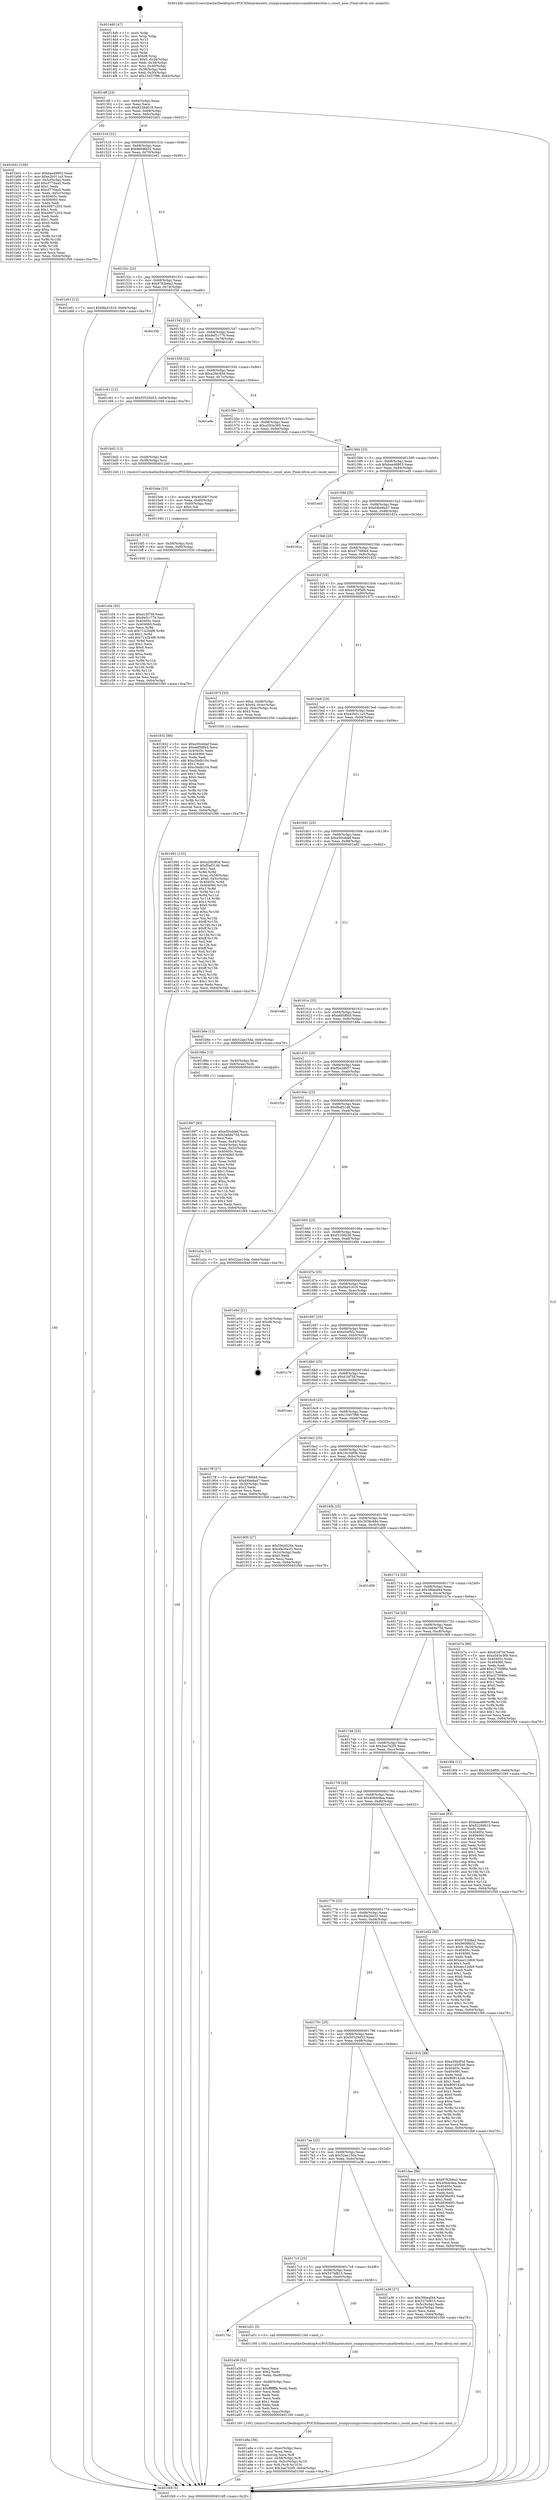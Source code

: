 digraph "0x4014d0" {
  label = "0x4014d0 (/mnt/c/Users/mathe/Desktop/tcc/POCII/binaries/extr_numpynumpycoresrcumathreduction.c_count_axes_Final-ollvm.out::main(0))"
  labelloc = "t"
  node[shape=record]

  Entry [label="",width=0.3,height=0.3,shape=circle,fillcolor=black,style=filled]
  "0x4014ff" [label="{
     0x4014ff [23]\l
     | [instrs]\l
     &nbsp;&nbsp;0x4014ff \<+3\>: mov -0x64(%rbp),%eax\l
     &nbsp;&nbsp;0x401502 \<+2\>: mov %eax,%ecx\l
     &nbsp;&nbsp;0x401504 \<+6\>: sub $0x8228d619,%ecx\l
     &nbsp;&nbsp;0x40150a \<+3\>: mov %eax,-0x68(%rbp)\l
     &nbsp;&nbsp;0x40150d \<+3\>: mov %ecx,-0x6c(%rbp)\l
     &nbsp;&nbsp;0x401510 \<+6\>: je 0000000000401b01 \<main+0x631\>\l
  }"]
  "0x401b01" [label="{
     0x401b01 [109]\l
     | [instrs]\l
     &nbsp;&nbsp;0x401b01 \<+5\>: mov $0xbaa48803,%eax\l
     &nbsp;&nbsp;0x401b06 \<+5\>: mov $0xe2b011a3,%ecx\l
     &nbsp;&nbsp;0x401b0b \<+3\>: mov -0x5c(%rbp),%edx\l
     &nbsp;&nbsp;0x401b0e \<+6\>: add $0xcf770aa5,%edx\l
     &nbsp;&nbsp;0x401b14 \<+3\>: add $0x1,%edx\l
     &nbsp;&nbsp;0x401b17 \<+6\>: sub $0xcf770aa5,%edx\l
     &nbsp;&nbsp;0x401b1d \<+3\>: mov %edx,-0x5c(%rbp)\l
     &nbsp;&nbsp;0x401b20 \<+7\>: mov 0x40405c,%edx\l
     &nbsp;&nbsp;0x401b27 \<+7\>: mov 0x404060,%esi\l
     &nbsp;&nbsp;0x401b2e \<+2\>: mov %edx,%edi\l
     &nbsp;&nbsp;0x401b30 \<+6\>: sub $0x4997c203,%edi\l
     &nbsp;&nbsp;0x401b36 \<+3\>: sub $0x1,%edi\l
     &nbsp;&nbsp;0x401b39 \<+6\>: add $0x4997c203,%edi\l
     &nbsp;&nbsp;0x401b3f \<+3\>: imul %edi,%edx\l
     &nbsp;&nbsp;0x401b42 \<+3\>: and $0x1,%edx\l
     &nbsp;&nbsp;0x401b45 \<+3\>: cmp $0x0,%edx\l
     &nbsp;&nbsp;0x401b48 \<+4\>: sete %r8b\l
     &nbsp;&nbsp;0x401b4c \<+3\>: cmp $0xa,%esi\l
     &nbsp;&nbsp;0x401b4f \<+4\>: setl %r9b\l
     &nbsp;&nbsp;0x401b53 \<+3\>: mov %r8b,%r10b\l
     &nbsp;&nbsp;0x401b56 \<+3\>: and %r9b,%r10b\l
     &nbsp;&nbsp;0x401b59 \<+3\>: xor %r9b,%r8b\l
     &nbsp;&nbsp;0x401b5c \<+3\>: or %r8b,%r10b\l
     &nbsp;&nbsp;0x401b5f \<+4\>: test $0x1,%r10b\l
     &nbsp;&nbsp;0x401b63 \<+3\>: cmovne %ecx,%eax\l
     &nbsp;&nbsp;0x401b66 \<+3\>: mov %eax,-0x64(%rbp)\l
     &nbsp;&nbsp;0x401b69 \<+5\>: jmp 0000000000401f49 \<main+0xa79\>\l
  }"]
  "0x401516" [label="{
     0x401516 [22]\l
     | [instrs]\l
     &nbsp;&nbsp;0x401516 \<+5\>: jmp 000000000040151b \<main+0x4b\>\l
     &nbsp;&nbsp;0x40151b \<+3\>: mov -0x68(%rbp),%eax\l
     &nbsp;&nbsp;0x40151e \<+5\>: sub $0x9609fd32,%eax\l
     &nbsp;&nbsp;0x401523 \<+3\>: mov %eax,-0x70(%rbp)\l
     &nbsp;&nbsp;0x401526 \<+6\>: je 0000000000401e61 \<main+0x991\>\l
  }"]
  Exit [label="",width=0.3,height=0.3,shape=circle,fillcolor=black,style=filled,peripheries=2]
  "0x401e61" [label="{
     0x401e61 [12]\l
     | [instrs]\l
     &nbsp;&nbsp;0x401e61 \<+7\>: movl $0xfda51616,-0x64(%rbp)\l
     &nbsp;&nbsp;0x401e68 \<+5\>: jmp 0000000000401f49 \<main+0xa79\>\l
  }"]
  "0x40152c" [label="{
     0x40152c [22]\l
     | [instrs]\l
     &nbsp;&nbsp;0x40152c \<+5\>: jmp 0000000000401531 \<main+0x61\>\l
     &nbsp;&nbsp;0x401531 \<+3\>: mov -0x68(%rbp),%eax\l
     &nbsp;&nbsp;0x401534 \<+5\>: sub $0x9782b6a2,%eax\l
     &nbsp;&nbsp;0x401539 \<+3\>: mov %eax,-0x74(%rbp)\l
     &nbsp;&nbsp;0x40153c \<+6\>: je 0000000000401f3b \<main+0xa6b\>\l
  }"]
  "0x401c04" [label="{
     0x401c04 [93]\l
     | [instrs]\l
     &nbsp;&nbsp;0x401c04 \<+5\>: mov $0xd1bf7bf,%eax\l
     &nbsp;&nbsp;0x401c09 \<+5\>: mov $0x9ef1c776,%esi\l
     &nbsp;&nbsp;0x401c0e \<+7\>: mov 0x40405c,%ecx\l
     &nbsp;&nbsp;0x401c15 \<+7\>: mov 0x404060,%edx\l
     &nbsp;&nbsp;0x401c1c \<+3\>: mov %ecx,%r8d\l
     &nbsp;&nbsp;0x401c1f \<+7\>: sub $0x7142b4f8,%r8d\l
     &nbsp;&nbsp;0x401c26 \<+4\>: sub $0x1,%r8d\l
     &nbsp;&nbsp;0x401c2a \<+7\>: add $0x7142b4f8,%r8d\l
     &nbsp;&nbsp;0x401c31 \<+4\>: imul %r8d,%ecx\l
     &nbsp;&nbsp;0x401c35 \<+3\>: and $0x1,%ecx\l
     &nbsp;&nbsp;0x401c38 \<+3\>: cmp $0x0,%ecx\l
     &nbsp;&nbsp;0x401c3b \<+4\>: sete %r9b\l
     &nbsp;&nbsp;0x401c3f \<+3\>: cmp $0xa,%edx\l
     &nbsp;&nbsp;0x401c42 \<+4\>: setl %r10b\l
     &nbsp;&nbsp;0x401c46 \<+3\>: mov %r9b,%r11b\l
     &nbsp;&nbsp;0x401c49 \<+3\>: and %r10b,%r11b\l
     &nbsp;&nbsp;0x401c4c \<+3\>: xor %r10b,%r9b\l
     &nbsp;&nbsp;0x401c4f \<+3\>: or %r9b,%r11b\l
     &nbsp;&nbsp;0x401c52 \<+4\>: test $0x1,%r11b\l
     &nbsp;&nbsp;0x401c56 \<+3\>: cmovne %esi,%eax\l
     &nbsp;&nbsp;0x401c59 \<+3\>: mov %eax,-0x64(%rbp)\l
     &nbsp;&nbsp;0x401c5c \<+5\>: jmp 0000000000401f49 \<main+0xa79\>\l
  }"]
  "0x401f3b" [label="{
     0x401f3b\l
  }", style=dashed]
  "0x401542" [label="{
     0x401542 [22]\l
     | [instrs]\l
     &nbsp;&nbsp;0x401542 \<+5\>: jmp 0000000000401547 \<main+0x77\>\l
     &nbsp;&nbsp;0x401547 \<+3\>: mov -0x68(%rbp),%eax\l
     &nbsp;&nbsp;0x40154a \<+5\>: sub $0x9ef1c776,%eax\l
     &nbsp;&nbsp;0x40154f \<+3\>: mov %eax,-0x78(%rbp)\l
     &nbsp;&nbsp;0x401552 \<+6\>: je 0000000000401c61 \<main+0x791\>\l
  }"]
  "0x401bf5" [label="{
     0x401bf5 [15]\l
     | [instrs]\l
     &nbsp;&nbsp;0x401bf5 \<+4\>: mov -0x58(%rbp),%rdi\l
     &nbsp;&nbsp;0x401bf9 \<+6\>: mov %eax,-0xf0(%rbp)\l
     &nbsp;&nbsp;0x401bff \<+5\>: call 0000000000401030 \<free@plt\>\l
     | [calls]\l
     &nbsp;&nbsp;0x401030 \{1\} (unknown)\l
  }"]
  "0x401c61" [label="{
     0x401c61 [12]\l
     | [instrs]\l
     &nbsp;&nbsp;0x401c61 \<+7\>: movl $0x50529d53,-0x64(%rbp)\l
     &nbsp;&nbsp;0x401c68 \<+5\>: jmp 0000000000401f49 \<main+0xa79\>\l
  }"]
  "0x401558" [label="{
     0x401558 [22]\l
     | [instrs]\l
     &nbsp;&nbsp;0x401558 \<+5\>: jmp 000000000040155d \<main+0x8d\>\l
     &nbsp;&nbsp;0x40155d \<+3\>: mov -0x68(%rbp),%eax\l
     &nbsp;&nbsp;0x401560 \<+5\>: sub $0xa2fdc85d,%eax\l
     &nbsp;&nbsp;0x401565 \<+3\>: mov %eax,-0x7c(%rbp)\l
     &nbsp;&nbsp;0x401568 \<+6\>: je 0000000000401e9e \<main+0x9ce\>\l
  }"]
  "0x401bde" [label="{
     0x401bde [23]\l
     | [instrs]\l
     &nbsp;&nbsp;0x401bde \<+10\>: movabs $0x4020b7,%rdi\l
     &nbsp;&nbsp;0x401be8 \<+3\>: mov %eax,-0x60(%rbp)\l
     &nbsp;&nbsp;0x401beb \<+3\>: mov -0x60(%rbp),%esi\l
     &nbsp;&nbsp;0x401bee \<+2\>: mov $0x0,%al\l
     &nbsp;&nbsp;0x401bf0 \<+5\>: call 0000000000401040 \<printf@plt\>\l
     | [calls]\l
     &nbsp;&nbsp;0x401040 \{1\} (unknown)\l
  }"]
  "0x401e9e" [label="{
     0x401e9e\l
  }", style=dashed]
  "0x40156e" [label="{
     0x40156e [22]\l
     | [instrs]\l
     &nbsp;&nbsp;0x40156e \<+5\>: jmp 0000000000401573 \<main+0xa3\>\l
     &nbsp;&nbsp;0x401573 \<+3\>: mov -0x68(%rbp),%eax\l
     &nbsp;&nbsp;0x401576 \<+5\>: sub $0xa593e369,%eax\l
     &nbsp;&nbsp;0x40157b \<+3\>: mov %eax,-0x80(%rbp)\l
     &nbsp;&nbsp;0x40157e \<+6\>: je 0000000000401bd2 \<main+0x702\>\l
  }"]
  "0x401a8a" [label="{
     0x401a8a [36]\l
     | [instrs]\l
     &nbsp;&nbsp;0x401a8a \<+6\>: mov -0xec(%rbp),%ecx\l
     &nbsp;&nbsp;0x401a90 \<+3\>: imul %eax,%ecx\l
     &nbsp;&nbsp;0x401a93 \<+3\>: movslq %ecx,%r8\l
     &nbsp;&nbsp;0x401a96 \<+4\>: mov -0x58(%rbp),%r9\l
     &nbsp;&nbsp;0x401a9a \<+4\>: movslq -0x5c(%rbp),%r10\l
     &nbsp;&nbsp;0x401a9e \<+4\>: mov %r8,(%r9,%r10,8)\l
     &nbsp;&nbsp;0x401aa2 \<+7\>: movl $0x3ae7b2f5,-0x64(%rbp)\l
     &nbsp;&nbsp;0x401aa9 \<+5\>: jmp 0000000000401f49 \<main+0xa79\>\l
  }"]
  "0x401bd2" [label="{
     0x401bd2 [12]\l
     | [instrs]\l
     &nbsp;&nbsp;0x401bd2 \<+3\>: mov -0x48(%rbp),%edi\l
     &nbsp;&nbsp;0x401bd5 \<+4\>: mov -0x58(%rbp),%rsi\l
     &nbsp;&nbsp;0x401bd9 \<+5\>: call 0000000000401240 \<count_axes\>\l
     | [calls]\l
     &nbsp;&nbsp;0x401240 \{1\} (/mnt/c/Users/mathe/Desktop/tcc/POCII/binaries/extr_numpynumpycoresrcumathreduction.c_count_axes_Final-ollvm.out::count_axes)\l
  }"]
  "0x401584" [label="{
     0x401584 [25]\l
     | [instrs]\l
     &nbsp;&nbsp;0x401584 \<+5\>: jmp 0000000000401589 \<main+0xb9\>\l
     &nbsp;&nbsp;0x401589 \<+3\>: mov -0x68(%rbp),%eax\l
     &nbsp;&nbsp;0x40158c \<+5\>: sub $0xbaa48803,%eax\l
     &nbsp;&nbsp;0x401591 \<+6\>: mov %eax,-0x84(%rbp)\l
     &nbsp;&nbsp;0x401597 \<+6\>: je 0000000000401ed3 \<main+0xa03\>\l
  }"]
  "0x401a56" [label="{
     0x401a56 [52]\l
     | [instrs]\l
     &nbsp;&nbsp;0x401a56 \<+2\>: xor %ecx,%ecx\l
     &nbsp;&nbsp;0x401a58 \<+5\>: mov $0x2,%edx\l
     &nbsp;&nbsp;0x401a5d \<+6\>: mov %edx,-0xe8(%rbp)\l
     &nbsp;&nbsp;0x401a63 \<+1\>: cltd\l
     &nbsp;&nbsp;0x401a64 \<+6\>: mov -0xe8(%rbp),%esi\l
     &nbsp;&nbsp;0x401a6a \<+2\>: idiv %esi\l
     &nbsp;&nbsp;0x401a6c \<+6\>: imul $0xfffffffe,%edx,%edx\l
     &nbsp;&nbsp;0x401a72 \<+2\>: mov %ecx,%edi\l
     &nbsp;&nbsp;0x401a74 \<+2\>: sub %edx,%edi\l
     &nbsp;&nbsp;0x401a76 \<+2\>: mov %ecx,%edx\l
     &nbsp;&nbsp;0x401a78 \<+3\>: sub $0x1,%edx\l
     &nbsp;&nbsp;0x401a7b \<+2\>: add %edx,%edi\l
     &nbsp;&nbsp;0x401a7d \<+2\>: sub %edi,%ecx\l
     &nbsp;&nbsp;0x401a7f \<+6\>: mov %ecx,-0xec(%rbp)\l
     &nbsp;&nbsp;0x401a85 \<+5\>: call 0000000000401160 \<next_i\>\l
     | [calls]\l
     &nbsp;&nbsp;0x401160 \{100\} (/mnt/c/Users/mathe/Desktop/tcc/POCII/binaries/extr_numpynumpycoresrcumathreduction.c_count_axes_Final-ollvm.out::next_i)\l
  }"]
  "0x401ed3" [label="{
     0x401ed3\l
  }", style=dashed]
  "0x40159d" [label="{
     0x40159d [25]\l
     | [instrs]\l
     &nbsp;&nbsp;0x40159d \<+5\>: jmp 00000000004015a2 \<main+0xd2\>\l
     &nbsp;&nbsp;0x4015a2 \<+3\>: mov -0x68(%rbp),%eax\l
     &nbsp;&nbsp;0x4015a5 \<+5\>: sub $0xd4be8a47,%eax\l
     &nbsp;&nbsp;0x4015aa \<+6\>: mov %eax,-0x88(%rbp)\l
     &nbsp;&nbsp;0x4015b0 \<+6\>: je 000000000040181a \<main+0x34a\>\l
  }"]
  "0x4017dc" [label="{
     0x4017dc\l
  }", style=dashed]
  "0x40181a" [label="{
     0x40181a\l
  }", style=dashed]
  "0x4015b6" [label="{
     0x4015b6 [25]\l
     | [instrs]\l
     &nbsp;&nbsp;0x4015b6 \<+5\>: jmp 00000000004015bb \<main+0xeb\>\l
     &nbsp;&nbsp;0x4015bb \<+3\>: mov -0x68(%rbp),%eax\l
     &nbsp;&nbsp;0x4015be \<+5\>: sub $0xd776f0e9,%eax\l
     &nbsp;&nbsp;0x4015c3 \<+6\>: mov %eax,-0x8c(%rbp)\l
     &nbsp;&nbsp;0x4015c9 \<+6\>: je 0000000000401832 \<main+0x362\>\l
  }"]
  "0x401a51" [label="{
     0x401a51 [5]\l
     | [instrs]\l
     &nbsp;&nbsp;0x401a51 \<+5\>: call 0000000000401160 \<next_i\>\l
     | [calls]\l
     &nbsp;&nbsp;0x401160 \{100\} (/mnt/c/Users/mathe/Desktop/tcc/POCII/binaries/extr_numpynumpycoresrcumathreduction.c_count_axes_Final-ollvm.out::next_i)\l
  }"]
  "0x401832" [label="{
     0x401832 [88]\l
     | [instrs]\l
     &nbsp;&nbsp;0x401832 \<+5\>: mov $0xe50cddef,%eax\l
     &nbsp;&nbsp;0x401837 \<+5\>: mov $0xe6f5f6b5,%ecx\l
     &nbsp;&nbsp;0x40183c \<+7\>: mov 0x40405c,%edx\l
     &nbsp;&nbsp;0x401843 \<+7\>: mov 0x404060,%esi\l
     &nbsp;&nbsp;0x40184a \<+2\>: mov %edx,%edi\l
     &nbsp;&nbsp;0x40184c \<+6\>: add $0xc5bdb104,%edi\l
     &nbsp;&nbsp;0x401852 \<+3\>: sub $0x1,%edi\l
     &nbsp;&nbsp;0x401855 \<+6\>: sub $0xc5bdb104,%edi\l
     &nbsp;&nbsp;0x40185b \<+3\>: imul %edi,%edx\l
     &nbsp;&nbsp;0x40185e \<+3\>: and $0x1,%edx\l
     &nbsp;&nbsp;0x401861 \<+3\>: cmp $0x0,%edx\l
     &nbsp;&nbsp;0x401864 \<+4\>: sete %r8b\l
     &nbsp;&nbsp;0x401868 \<+3\>: cmp $0xa,%esi\l
     &nbsp;&nbsp;0x40186b \<+4\>: setl %r9b\l
     &nbsp;&nbsp;0x40186f \<+3\>: mov %r8b,%r10b\l
     &nbsp;&nbsp;0x401872 \<+3\>: and %r9b,%r10b\l
     &nbsp;&nbsp;0x401875 \<+3\>: xor %r9b,%r8b\l
     &nbsp;&nbsp;0x401878 \<+3\>: or %r8b,%r10b\l
     &nbsp;&nbsp;0x40187b \<+4\>: test $0x1,%r10b\l
     &nbsp;&nbsp;0x40187f \<+3\>: cmovne %ecx,%eax\l
     &nbsp;&nbsp;0x401882 \<+3\>: mov %eax,-0x64(%rbp)\l
     &nbsp;&nbsp;0x401885 \<+5\>: jmp 0000000000401f49 \<main+0xa79\>\l
  }"]
  "0x4015cf" [label="{
     0x4015cf [25]\l
     | [instrs]\l
     &nbsp;&nbsp;0x4015cf \<+5\>: jmp 00000000004015d4 \<main+0x104\>\l
     &nbsp;&nbsp;0x4015d4 \<+3\>: mov -0x68(%rbp),%eax\l
     &nbsp;&nbsp;0x4015d7 \<+5\>: sub $0xe1d5f5d0,%eax\l
     &nbsp;&nbsp;0x4015dc \<+6\>: mov %eax,-0x90(%rbp)\l
     &nbsp;&nbsp;0x4015e2 \<+6\>: je 0000000000401973 \<main+0x4a3\>\l
  }"]
  "0x4017c3" [label="{
     0x4017c3 [25]\l
     | [instrs]\l
     &nbsp;&nbsp;0x4017c3 \<+5\>: jmp 00000000004017c8 \<main+0x2f8\>\l
     &nbsp;&nbsp;0x4017c8 \<+3\>: mov -0x68(%rbp),%eax\l
     &nbsp;&nbsp;0x4017cb \<+5\>: sub $0x537bf815,%eax\l
     &nbsp;&nbsp;0x4017d0 \<+6\>: mov %eax,-0xe0(%rbp)\l
     &nbsp;&nbsp;0x4017d6 \<+6\>: je 0000000000401a51 \<main+0x581\>\l
  }"]
  "0x401973" [label="{
     0x401973 [30]\l
     | [instrs]\l
     &nbsp;&nbsp;0x401973 \<+7\>: movl $0xa,-0x48(%rbp)\l
     &nbsp;&nbsp;0x40197a \<+7\>: movl $0x64,-0x4c(%rbp)\l
     &nbsp;&nbsp;0x401981 \<+4\>: movslq -0x4c(%rbp),%rax\l
     &nbsp;&nbsp;0x401985 \<+4\>: shl $0x3,%rax\l
     &nbsp;&nbsp;0x401989 \<+3\>: mov %rax,%rdi\l
     &nbsp;&nbsp;0x40198c \<+5\>: call 0000000000401050 \<malloc@plt\>\l
     | [calls]\l
     &nbsp;&nbsp;0x401050 \{1\} (unknown)\l
  }"]
  "0x4015e8" [label="{
     0x4015e8 [25]\l
     | [instrs]\l
     &nbsp;&nbsp;0x4015e8 \<+5\>: jmp 00000000004015ed \<main+0x11d\>\l
     &nbsp;&nbsp;0x4015ed \<+3\>: mov -0x68(%rbp),%eax\l
     &nbsp;&nbsp;0x4015f0 \<+5\>: sub $0xe2b011a3,%eax\l
     &nbsp;&nbsp;0x4015f5 \<+6\>: mov %eax,-0x94(%rbp)\l
     &nbsp;&nbsp;0x4015fb \<+6\>: je 0000000000401b6e \<main+0x69e\>\l
  }"]
  "0x401a36" [label="{
     0x401a36 [27]\l
     | [instrs]\l
     &nbsp;&nbsp;0x401a36 \<+5\>: mov $0x39beaf44,%eax\l
     &nbsp;&nbsp;0x401a3b \<+5\>: mov $0x537bf815,%ecx\l
     &nbsp;&nbsp;0x401a40 \<+3\>: mov -0x5c(%rbp),%edx\l
     &nbsp;&nbsp;0x401a43 \<+3\>: cmp -0x4c(%rbp),%edx\l
     &nbsp;&nbsp;0x401a46 \<+3\>: cmovl %ecx,%eax\l
     &nbsp;&nbsp;0x401a49 \<+3\>: mov %eax,-0x64(%rbp)\l
     &nbsp;&nbsp;0x401a4c \<+5\>: jmp 0000000000401f49 \<main+0xa79\>\l
  }"]
  "0x401b6e" [label="{
     0x401b6e [12]\l
     | [instrs]\l
     &nbsp;&nbsp;0x401b6e \<+7\>: movl $0x52ae15da,-0x64(%rbp)\l
     &nbsp;&nbsp;0x401b75 \<+5\>: jmp 0000000000401f49 \<main+0xa79\>\l
  }"]
  "0x401601" [label="{
     0x401601 [25]\l
     | [instrs]\l
     &nbsp;&nbsp;0x401601 \<+5\>: jmp 0000000000401606 \<main+0x136\>\l
     &nbsp;&nbsp;0x401606 \<+3\>: mov -0x68(%rbp),%eax\l
     &nbsp;&nbsp;0x401609 \<+5\>: sub $0xe50cddef,%eax\l
     &nbsp;&nbsp;0x40160e \<+6\>: mov %eax,-0x98(%rbp)\l
     &nbsp;&nbsp;0x401614 \<+6\>: je 0000000000401e82 \<main+0x9b2\>\l
  }"]
  "0x4017aa" [label="{
     0x4017aa [25]\l
     | [instrs]\l
     &nbsp;&nbsp;0x4017aa \<+5\>: jmp 00000000004017af \<main+0x2df\>\l
     &nbsp;&nbsp;0x4017af \<+3\>: mov -0x68(%rbp),%eax\l
     &nbsp;&nbsp;0x4017b2 \<+5\>: sub $0x52ae15da,%eax\l
     &nbsp;&nbsp;0x4017b7 \<+6\>: mov %eax,-0xdc(%rbp)\l
     &nbsp;&nbsp;0x4017bd \<+6\>: je 0000000000401a36 \<main+0x566\>\l
  }"]
  "0x401e82" [label="{
     0x401e82\l
  }", style=dashed]
  "0x40161a" [label="{
     0x40161a [25]\l
     | [instrs]\l
     &nbsp;&nbsp;0x40161a \<+5\>: jmp 000000000040161f \<main+0x14f\>\l
     &nbsp;&nbsp;0x40161f \<+3\>: mov -0x68(%rbp),%eax\l
     &nbsp;&nbsp;0x401622 \<+5\>: sub $0xe6f5f6b5,%eax\l
     &nbsp;&nbsp;0x401627 \<+6\>: mov %eax,-0x9c(%rbp)\l
     &nbsp;&nbsp;0x40162d \<+6\>: je 000000000040188a \<main+0x3ba\>\l
  }"]
  "0x401daa" [label="{
     0x401daa [88]\l
     | [instrs]\l
     &nbsp;&nbsp;0x401daa \<+5\>: mov $0x9782b6a2,%eax\l
     &nbsp;&nbsp;0x401daf \<+5\>: mov $0x40bdc8ea,%ecx\l
     &nbsp;&nbsp;0x401db4 \<+7\>: mov 0x40405c,%edx\l
     &nbsp;&nbsp;0x401dbb \<+7\>: mov 0x404060,%esi\l
     &nbsp;&nbsp;0x401dc2 \<+2\>: mov %edx,%edi\l
     &nbsp;&nbsp;0x401dc4 \<+6\>: add $0xbf36e0f1,%edi\l
     &nbsp;&nbsp;0x401dca \<+3\>: sub $0x1,%edi\l
     &nbsp;&nbsp;0x401dcd \<+6\>: sub $0xbf36e0f1,%edi\l
     &nbsp;&nbsp;0x401dd3 \<+3\>: imul %edi,%edx\l
     &nbsp;&nbsp;0x401dd6 \<+3\>: and $0x1,%edx\l
     &nbsp;&nbsp;0x401dd9 \<+3\>: cmp $0x0,%edx\l
     &nbsp;&nbsp;0x401ddc \<+4\>: sete %r8b\l
     &nbsp;&nbsp;0x401de0 \<+3\>: cmp $0xa,%esi\l
     &nbsp;&nbsp;0x401de3 \<+4\>: setl %r9b\l
     &nbsp;&nbsp;0x401de7 \<+3\>: mov %r8b,%r10b\l
     &nbsp;&nbsp;0x401dea \<+3\>: and %r9b,%r10b\l
     &nbsp;&nbsp;0x401ded \<+3\>: xor %r9b,%r8b\l
     &nbsp;&nbsp;0x401df0 \<+3\>: or %r8b,%r10b\l
     &nbsp;&nbsp;0x401df3 \<+4\>: test $0x1,%r10b\l
     &nbsp;&nbsp;0x401df7 \<+3\>: cmovne %ecx,%eax\l
     &nbsp;&nbsp;0x401dfa \<+3\>: mov %eax,-0x64(%rbp)\l
     &nbsp;&nbsp;0x401dfd \<+5\>: jmp 0000000000401f49 \<main+0xa79\>\l
  }"]
  "0x40188a" [label="{
     0x40188a [13]\l
     | [instrs]\l
     &nbsp;&nbsp;0x40188a \<+4\>: mov -0x40(%rbp),%rax\l
     &nbsp;&nbsp;0x40188e \<+4\>: mov 0x8(%rax),%rdi\l
     &nbsp;&nbsp;0x401892 \<+5\>: call 0000000000401060 \<atoi@plt\>\l
     | [calls]\l
     &nbsp;&nbsp;0x401060 \{1\} (unknown)\l
  }"]
  "0x401633" [label="{
     0x401633 [25]\l
     | [instrs]\l
     &nbsp;&nbsp;0x401633 \<+5\>: jmp 0000000000401638 \<main+0x168\>\l
     &nbsp;&nbsp;0x401638 \<+3\>: mov -0x68(%rbp),%eax\l
     &nbsp;&nbsp;0x40163b \<+5\>: sub $0xf0a2d657,%eax\l
     &nbsp;&nbsp;0x401640 \<+6\>: mov %eax,-0xa0(%rbp)\l
     &nbsp;&nbsp;0x401646 \<+6\>: je 0000000000401f2a \<main+0xa5a\>\l
  }"]
  "0x401991" [label="{
     0x401991 [153]\l
     | [instrs]\l
     &nbsp;&nbsp;0x401991 \<+5\>: mov $0xa2fdc85d,%ecx\l
     &nbsp;&nbsp;0x401996 \<+5\>: mov $0xf0af3146,%edx\l
     &nbsp;&nbsp;0x40199b \<+3\>: mov $0x1,%sil\l
     &nbsp;&nbsp;0x40199e \<+3\>: xor %r8d,%r8d\l
     &nbsp;&nbsp;0x4019a1 \<+4\>: mov %rax,-0x58(%rbp)\l
     &nbsp;&nbsp;0x4019a5 \<+7\>: movl $0x0,-0x5c(%rbp)\l
     &nbsp;&nbsp;0x4019ac \<+8\>: mov 0x40405c,%r9d\l
     &nbsp;&nbsp;0x4019b4 \<+8\>: mov 0x404060,%r10d\l
     &nbsp;&nbsp;0x4019bc \<+4\>: sub $0x1,%r8d\l
     &nbsp;&nbsp;0x4019c0 \<+3\>: mov %r9d,%r11d\l
     &nbsp;&nbsp;0x4019c3 \<+3\>: add %r8d,%r11d\l
     &nbsp;&nbsp;0x4019c6 \<+4\>: imul %r11d,%r9d\l
     &nbsp;&nbsp;0x4019ca \<+4\>: and $0x1,%r9d\l
     &nbsp;&nbsp;0x4019ce \<+4\>: cmp $0x0,%r9d\l
     &nbsp;&nbsp;0x4019d2 \<+3\>: sete %bl\l
     &nbsp;&nbsp;0x4019d5 \<+4\>: cmp $0xa,%r10d\l
     &nbsp;&nbsp;0x4019d9 \<+4\>: setl %r14b\l
     &nbsp;&nbsp;0x4019dd \<+3\>: mov %bl,%r15b\l
     &nbsp;&nbsp;0x4019e0 \<+4\>: xor $0xff,%r15b\l
     &nbsp;&nbsp;0x4019e4 \<+3\>: mov %r14b,%r12b\l
     &nbsp;&nbsp;0x4019e7 \<+4\>: xor $0xff,%r12b\l
     &nbsp;&nbsp;0x4019eb \<+4\>: xor $0x1,%sil\l
     &nbsp;&nbsp;0x4019ef \<+3\>: mov %r15b,%r13b\l
     &nbsp;&nbsp;0x4019f2 \<+4\>: and $0xff,%r13b\l
     &nbsp;&nbsp;0x4019f6 \<+3\>: and %sil,%bl\l
     &nbsp;&nbsp;0x4019f9 \<+3\>: mov %r12b,%al\l
     &nbsp;&nbsp;0x4019fc \<+2\>: and $0xff,%al\l
     &nbsp;&nbsp;0x4019fe \<+3\>: and %sil,%r14b\l
     &nbsp;&nbsp;0x401a01 \<+3\>: or %bl,%r13b\l
     &nbsp;&nbsp;0x401a04 \<+3\>: or %r14b,%al\l
     &nbsp;&nbsp;0x401a07 \<+3\>: xor %al,%r13b\l
     &nbsp;&nbsp;0x401a0a \<+3\>: or %r12b,%r15b\l
     &nbsp;&nbsp;0x401a0d \<+4\>: xor $0xff,%r15b\l
     &nbsp;&nbsp;0x401a11 \<+4\>: or $0x1,%sil\l
     &nbsp;&nbsp;0x401a15 \<+3\>: and %sil,%r15b\l
     &nbsp;&nbsp;0x401a18 \<+3\>: or %r15b,%r13b\l
     &nbsp;&nbsp;0x401a1b \<+4\>: test $0x1,%r13b\l
     &nbsp;&nbsp;0x401a1f \<+3\>: cmovne %edx,%ecx\l
     &nbsp;&nbsp;0x401a22 \<+3\>: mov %ecx,-0x64(%rbp)\l
     &nbsp;&nbsp;0x401a25 \<+5\>: jmp 0000000000401f49 \<main+0xa79\>\l
  }"]
  "0x401f2a" [label="{
     0x401f2a\l
  }", style=dashed]
  "0x40164c" [label="{
     0x40164c [25]\l
     | [instrs]\l
     &nbsp;&nbsp;0x40164c \<+5\>: jmp 0000000000401651 \<main+0x181\>\l
     &nbsp;&nbsp;0x401651 \<+3\>: mov -0x68(%rbp),%eax\l
     &nbsp;&nbsp;0x401654 \<+5\>: sub $0xf0af3146,%eax\l
     &nbsp;&nbsp;0x401659 \<+6\>: mov %eax,-0xa4(%rbp)\l
     &nbsp;&nbsp;0x40165f \<+6\>: je 0000000000401a2a \<main+0x55a\>\l
  }"]
  "0x401791" [label="{
     0x401791 [25]\l
     | [instrs]\l
     &nbsp;&nbsp;0x401791 \<+5\>: jmp 0000000000401796 \<main+0x2c6\>\l
     &nbsp;&nbsp;0x401796 \<+3\>: mov -0x68(%rbp),%eax\l
     &nbsp;&nbsp;0x401799 \<+5\>: sub $0x50529d53,%eax\l
     &nbsp;&nbsp;0x40179e \<+6\>: mov %eax,-0xd8(%rbp)\l
     &nbsp;&nbsp;0x4017a4 \<+6\>: je 0000000000401daa \<main+0x8da\>\l
  }"]
  "0x401a2a" [label="{
     0x401a2a [12]\l
     | [instrs]\l
     &nbsp;&nbsp;0x401a2a \<+7\>: movl $0x52ae15da,-0x64(%rbp)\l
     &nbsp;&nbsp;0x401a31 \<+5\>: jmp 0000000000401f49 \<main+0xa79\>\l
  }"]
  "0x401665" [label="{
     0x401665 [25]\l
     | [instrs]\l
     &nbsp;&nbsp;0x401665 \<+5\>: jmp 000000000040166a \<main+0x19a\>\l
     &nbsp;&nbsp;0x40166a \<+3\>: mov -0x68(%rbp),%eax\l
     &nbsp;&nbsp;0x40166d \<+5\>: sub $0xf3106b30,%eax\l
     &nbsp;&nbsp;0x401672 \<+6\>: mov %eax,-0xa8(%rbp)\l
     &nbsp;&nbsp;0x401678 \<+6\>: je 0000000000401d9e \<main+0x8ce\>\l
  }"]
  "0x40191b" [label="{
     0x40191b [88]\l
     | [instrs]\l
     &nbsp;&nbsp;0x40191b \<+5\>: mov $0xa2fdc85d,%eax\l
     &nbsp;&nbsp;0x401920 \<+5\>: mov $0xe1d5f5d0,%ecx\l
     &nbsp;&nbsp;0x401925 \<+7\>: mov 0x40405c,%edx\l
     &nbsp;&nbsp;0x40192c \<+7\>: mov 0x404060,%esi\l
     &nbsp;&nbsp;0x401933 \<+2\>: mov %edx,%edi\l
     &nbsp;&nbsp;0x401935 \<+6\>: sub $0x809142eb,%edi\l
     &nbsp;&nbsp;0x40193b \<+3\>: sub $0x1,%edi\l
     &nbsp;&nbsp;0x40193e \<+6\>: add $0x809142eb,%edi\l
     &nbsp;&nbsp;0x401944 \<+3\>: imul %edi,%edx\l
     &nbsp;&nbsp;0x401947 \<+3\>: and $0x1,%edx\l
     &nbsp;&nbsp;0x40194a \<+3\>: cmp $0x0,%edx\l
     &nbsp;&nbsp;0x40194d \<+4\>: sete %r8b\l
     &nbsp;&nbsp;0x401951 \<+3\>: cmp $0xa,%esi\l
     &nbsp;&nbsp;0x401954 \<+4\>: setl %r9b\l
     &nbsp;&nbsp;0x401958 \<+3\>: mov %r8b,%r10b\l
     &nbsp;&nbsp;0x40195b \<+3\>: and %r9b,%r10b\l
     &nbsp;&nbsp;0x40195e \<+3\>: xor %r9b,%r8b\l
     &nbsp;&nbsp;0x401961 \<+3\>: or %r8b,%r10b\l
     &nbsp;&nbsp;0x401964 \<+4\>: test $0x1,%r10b\l
     &nbsp;&nbsp;0x401968 \<+3\>: cmovne %ecx,%eax\l
     &nbsp;&nbsp;0x40196b \<+3\>: mov %eax,-0x64(%rbp)\l
     &nbsp;&nbsp;0x40196e \<+5\>: jmp 0000000000401f49 \<main+0xa79\>\l
  }"]
  "0x401d9e" [label="{
     0x401d9e\l
  }", style=dashed]
  "0x40167e" [label="{
     0x40167e [25]\l
     | [instrs]\l
     &nbsp;&nbsp;0x40167e \<+5\>: jmp 0000000000401683 \<main+0x1b3\>\l
     &nbsp;&nbsp;0x401683 \<+3\>: mov -0x68(%rbp),%eax\l
     &nbsp;&nbsp;0x401686 \<+5\>: sub $0xfda51616,%eax\l
     &nbsp;&nbsp;0x40168b \<+6\>: mov %eax,-0xac(%rbp)\l
     &nbsp;&nbsp;0x401691 \<+6\>: je 0000000000401e6d \<main+0x99d\>\l
  }"]
  "0x401778" [label="{
     0x401778 [25]\l
     | [instrs]\l
     &nbsp;&nbsp;0x401778 \<+5\>: jmp 000000000040177d \<main+0x2ad\>\l
     &nbsp;&nbsp;0x40177d \<+3\>: mov -0x68(%rbp),%eax\l
     &nbsp;&nbsp;0x401780 \<+5\>: sub $0x4fa26e33,%eax\l
     &nbsp;&nbsp;0x401785 \<+6\>: mov %eax,-0xd4(%rbp)\l
     &nbsp;&nbsp;0x40178b \<+6\>: je 000000000040191b \<main+0x44b\>\l
  }"]
  "0x401e6d" [label="{
     0x401e6d [21]\l
     | [instrs]\l
     &nbsp;&nbsp;0x401e6d \<+3\>: mov -0x34(%rbp),%eax\l
     &nbsp;&nbsp;0x401e70 \<+7\>: add $0xd8,%rsp\l
     &nbsp;&nbsp;0x401e77 \<+1\>: pop %rbx\l
     &nbsp;&nbsp;0x401e78 \<+2\>: pop %r12\l
     &nbsp;&nbsp;0x401e7a \<+2\>: pop %r13\l
     &nbsp;&nbsp;0x401e7c \<+2\>: pop %r14\l
     &nbsp;&nbsp;0x401e7e \<+2\>: pop %r15\l
     &nbsp;&nbsp;0x401e80 \<+1\>: pop %rbp\l
     &nbsp;&nbsp;0x401e81 \<+1\>: ret\l
  }"]
  "0x401697" [label="{
     0x401697 [25]\l
     | [instrs]\l
     &nbsp;&nbsp;0x401697 \<+5\>: jmp 000000000040169c \<main+0x1cc\>\l
     &nbsp;&nbsp;0x40169c \<+3\>: mov -0x68(%rbp),%eax\l
     &nbsp;&nbsp;0x40169f \<+5\>: sub $0xa5ef5f2,%eax\l
     &nbsp;&nbsp;0x4016a4 \<+6\>: mov %eax,-0xb0(%rbp)\l
     &nbsp;&nbsp;0x4016aa \<+6\>: je 0000000000401c79 \<main+0x7a9\>\l
  }"]
  "0x401e02" [label="{
     0x401e02 [95]\l
     | [instrs]\l
     &nbsp;&nbsp;0x401e02 \<+5\>: mov $0x9782b6a2,%eax\l
     &nbsp;&nbsp;0x401e07 \<+5\>: mov $0x9609fd32,%ecx\l
     &nbsp;&nbsp;0x401e0c \<+7\>: movl $0x0,-0x34(%rbp)\l
     &nbsp;&nbsp;0x401e13 \<+7\>: mov 0x40405c,%edx\l
     &nbsp;&nbsp;0x401e1a \<+7\>: mov 0x404060,%esi\l
     &nbsp;&nbsp;0x401e21 \<+2\>: mov %edx,%edi\l
     &nbsp;&nbsp;0x401e23 \<+6\>: add $0xaec12db9,%edi\l
     &nbsp;&nbsp;0x401e29 \<+3\>: sub $0x1,%edi\l
     &nbsp;&nbsp;0x401e2c \<+6\>: sub $0xaec12db9,%edi\l
     &nbsp;&nbsp;0x401e32 \<+3\>: imul %edi,%edx\l
     &nbsp;&nbsp;0x401e35 \<+3\>: and $0x1,%edx\l
     &nbsp;&nbsp;0x401e38 \<+3\>: cmp $0x0,%edx\l
     &nbsp;&nbsp;0x401e3b \<+4\>: sete %r8b\l
     &nbsp;&nbsp;0x401e3f \<+3\>: cmp $0xa,%esi\l
     &nbsp;&nbsp;0x401e42 \<+4\>: setl %r9b\l
     &nbsp;&nbsp;0x401e46 \<+3\>: mov %r8b,%r10b\l
     &nbsp;&nbsp;0x401e49 \<+3\>: and %r9b,%r10b\l
     &nbsp;&nbsp;0x401e4c \<+3\>: xor %r9b,%r8b\l
     &nbsp;&nbsp;0x401e4f \<+3\>: or %r8b,%r10b\l
     &nbsp;&nbsp;0x401e52 \<+4\>: test $0x1,%r10b\l
     &nbsp;&nbsp;0x401e56 \<+3\>: cmovne %ecx,%eax\l
     &nbsp;&nbsp;0x401e59 \<+3\>: mov %eax,-0x64(%rbp)\l
     &nbsp;&nbsp;0x401e5c \<+5\>: jmp 0000000000401f49 \<main+0xa79\>\l
  }"]
  "0x401c79" [label="{
     0x401c79\l
  }", style=dashed]
  "0x4016b0" [label="{
     0x4016b0 [25]\l
     | [instrs]\l
     &nbsp;&nbsp;0x4016b0 \<+5\>: jmp 00000000004016b5 \<main+0x1e5\>\l
     &nbsp;&nbsp;0x4016b5 \<+3\>: mov -0x68(%rbp),%eax\l
     &nbsp;&nbsp;0x4016b8 \<+5\>: sub $0xd1bf7bf,%eax\l
     &nbsp;&nbsp;0x4016bd \<+6\>: mov %eax,-0xb4(%rbp)\l
     &nbsp;&nbsp;0x4016c3 \<+6\>: je 0000000000401eec \<main+0xa1c\>\l
  }"]
  "0x40175f" [label="{
     0x40175f [25]\l
     | [instrs]\l
     &nbsp;&nbsp;0x40175f \<+5\>: jmp 0000000000401764 \<main+0x294\>\l
     &nbsp;&nbsp;0x401764 \<+3\>: mov -0x68(%rbp),%eax\l
     &nbsp;&nbsp;0x401767 \<+5\>: sub $0x40bdc8ea,%eax\l
     &nbsp;&nbsp;0x40176c \<+6\>: mov %eax,-0xd0(%rbp)\l
     &nbsp;&nbsp;0x401772 \<+6\>: je 0000000000401e02 \<main+0x932\>\l
  }"]
  "0x401eec" [label="{
     0x401eec\l
  }", style=dashed]
  "0x4016c9" [label="{
     0x4016c9 [25]\l
     | [instrs]\l
     &nbsp;&nbsp;0x4016c9 \<+5\>: jmp 00000000004016ce \<main+0x1fe\>\l
     &nbsp;&nbsp;0x4016ce \<+3\>: mov -0x68(%rbp),%eax\l
     &nbsp;&nbsp;0x4016d1 \<+5\>: sub $0x15457f96,%eax\l
     &nbsp;&nbsp;0x4016d6 \<+6\>: mov %eax,-0xb8(%rbp)\l
     &nbsp;&nbsp;0x4016dc \<+6\>: je 00000000004017ff \<main+0x32f\>\l
  }"]
  "0x401aae" [label="{
     0x401aae [83]\l
     | [instrs]\l
     &nbsp;&nbsp;0x401aae \<+5\>: mov $0xbaa48803,%eax\l
     &nbsp;&nbsp;0x401ab3 \<+5\>: mov $0x8228d619,%ecx\l
     &nbsp;&nbsp;0x401ab8 \<+2\>: xor %edx,%edx\l
     &nbsp;&nbsp;0x401aba \<+7\>: mov 0x40405c,%esi\l
     &nbsp;&nbsp;0x401ac1 \<+7\>: mov 0x404060,%edi\l
     &nbsp;&nbsp;0x401ac8 \<+3\>: sub $0x1,%edx\l
     &nbsp;&nbsp;0x401acb \<+3\>: mov %esi,%r8d\l
     &nbsp;&nbsp;0x401ace \<+3\>: add %edx,%r8d\l
     &nbsp;&nbsp;0x401ad1 \<+4\>: imul %r8d,%esi\l
     &nbsp;&nbsp;0x401ad5 \<+3\>: and $0x1,%esi\l
     &nbsp;&nbsp;0x401ad8 \<+3\>: cmp $0x0,%esi\l
     &nbsp;&nbsp;0x401adb \<+4\>: sete %r9b\l
     &nbsp;&nbsp;0x401adf \<+3\>: cmp $0xa,%edi\l
     &nbsp;&nbsp;0x401ae2 \<+4\>: setl %r10b\l
     &nbsp;&nbsp;0x401ae6 \<+3\>: mov %r9b,%r11b\l
     &nbsp;&nbsp;0x401ae9 \<+3\>: and %r10b,%r11b\l
     &nbsp;&nbsp;0x401aec \<+3\>: xor %r10b,%r9b\l
     &nbsp;&nbsp;0x401aef \<+3\>: or %r9b,%r11b\l
     &nbsp;&nbsp;0x401af2 \<+4\>: test $0x1,%r11b\l
     &nbsp;&nbsp;0x401af6 \<+3\>: cmovne %ecx,%eax\l
     &nbsp;&nbsp;0x401af9 \<+3\>: mov %eax,-0x64(%rbp)\l
     &nbsp;&nbsp;0x401afc \<+5\>: jmp 0000000000401f49 \<main+0xa79\>\l
  }"]
  "0x4017ff" [label="{
     0x4017ff [27]\l
     | [instrs]\l
     &nbsp;&nbsp;0x4017ff \<+5\>: mov $0xd776f0e9,%eax\l
     &nbsp;&nbsp;0x401804 \<+5\>: mov $0xd4be8a47,%ecx\l
     &nbsp;&nbsp;0x401809 \<+3\>: mov -0x30(%rbp),%edx\l
     &nbsp;&nbsp;0x40180c \<+3\>: cmp $0x2,%edx\l
     &nbsp;&nbsp;0x40180f \<+3\>: cmovne %ecx,%eax\l
     &nbsp;&nbsp;0x401812 \<+3\>: mov %eax,-0x64(%rbp)\l
     &nbsp;&nbsp;0x401815 \<+5\>: jmp 0000000000401f49 \<main+0xa79\>\l
  }"]
  "0x4016e2" [label="{
     0x4016e2 [25]\l
     | [instrs]\l
     &nbsp;&nbsp;0x4016e2 \<+5\>: jmp 00000000004016e7 \<main+0x217\>\l
     &nbsp;&nbsp;0x4016e7 \<+3\>: mov -0x68(%rbp),%eax\l
     &nbsp;&nbsp;0x4016ea \<+5\>: sub $0x16c2df0b,%eax\l
     &nbsp;&nbsp;0x4016ef \<+6\>: mov %eax,-0xbc(%rbp)\l
     &nbsp;&nbsp;0x4016f5 \<+6\>: je 0000000000401900 \<main+0x430\>\l
  }"]
  "0x401f49" [label="{
     0x401f49 [5]\l
     | [instrs]\l
     &nbsp;&nbsp;0x401f49 \<+5\>: jmp 00000000004014ff \<main+0x2f\>\l
  }"]
  "0x4014d0" [label="{
     0x4014d0 [47]\l
     | [instrs]\l
     &nbsp;&nbsp;0x4014d0 \<+1\>: push %rbp\l
     &nbsp;&nbsp;0x4014d1 \<+3\>: mov %rsp,%rbp\l
     &nbsp;&nbsp;0x4014d4 \<+2\>: push %r15\l
     &nbsp;&nbsp;0x4014d6 \<+2\>: push %r14\l
     &nbsp;&nbsp;0x4014d8 \<+2\>: push %r13\l
     &nbsp;&nbsp;0x4014da \<+2\>: push %r12\l
     &nbsp;&nbsp;0x4014dc \<+1\>: push %rbx\l
     &nbsp;&nbsp;0x4014dd \<+7\>: sub $0xd8,%rsp\l
     &nbsp;&nbsp;0x4014e4 \<+7\>: movl $0x0,-0x34(%rbp)\l
     &nbsp;&nbsp;0x4014eb \<+3\>: mov %edi,-0x38(%rbp)\l
     &nbsp;&nbsp;0x4014ee \<+4\>: mov %rsi,-0x40(%rbp)\l
     &nbsp;&nbsp;0x4014f2 \<+3\>: mov -0x38(%rbp),%edi\l
     &nbsp;&nbsp;0x4014f5 \<+3\>: mov %edi,-0x30(%rbp)\l
     &nbsp;&nbsp;0x4014f8 \<+7\>: movl $0x15457f96,-0x64(%rbp)\l
  }"]
  "0x401897" [label="{
     0x401897 [93]\l
     | [instrs]\l
     &nbsp;&nbsp;0x401897 \<+5\>: mov $0xe50cddef,%ecx\l
     &nbsp;&nbsp;0x40189c \<+5\>: mov $0x3a68e75d,%edx\l
     &nbsp;&nbsp;0x4018a1 \<+2\>: xor %esi,%esi\l
     &nbsp;&nbsp;0x4018a3 \<+3\>: mov %eax,-0x44(%rbp)\l
     &nbsp;&nbsp;0x4018a6 \<+3\>: mov -0x44(%rbp),%eax\l
     &nbsp;&nbsp;0x4018a9 \<+3\>: mov %eax,-0x2c(%rbp)\l
     &nbsp;&nbsp;0x4018ac \<+7\>: mov 0x40405c,%eax\l
     &nbsp;&nbsp;0x4018b3 \<+8\>: mov 0x404060,%r8d\l
     &nbsp;&nbsp;0x4018bb \<+3\>: sub $0x1,%esi\l
     &nbsp;&nbsp;0x4018be \<+3\>: mov %eax,%r9d\l
     &nbsp;&nbsp;0x4018c1 \<+3\>: add %esi,%r9d\l
     &nbsp;&nbsp;0x4018c4 \<+4\>: imul %r9d,%eax\l
     &nbsp;&nbsp;0x4018c8 \<+3\>: and $0x1,%eax\l
     &nbsp;&nbsp;0x4018cb \<+3\>: cmp $0x0,%eax\l
     &nbsp;&nbsp;0x4018ce \<+4\>: sete %r10b\l
     &nbsp;&nbsp;0x4018d2 \<+4\>: cmp $0xa,%r8d\l
     &nbsp;&nbsp;0x4018d6 \<+4\>: setl %r11b\l
     &nbsp;&nbsp;0x4018da \<+3\>: mov %r10b,%bl\l
     &nbsp;&nbsp;0x4018dd \<+3\>: and %r11b,%bl\l
     &nbsp;&nbsp;0x4018e0 \<+3\>: xor %r11b,%r10b\l
     &nbsp;&nbsp;0x4018e3 \<+3\>: or %r10b,%bl\l
     &nbsp;&nbsp;0x4018e6 \<+3\>: test $0x1,%bl\l
     &nbsp;&nbsp;0x4018e9 \<+3\>: cmovne %edx,%ecx\l
     &nbsp;&nbsp;0x4018ec \<+3\>: mov %ecx,-0x64(%rbp)\l
     &nbsp;&nbsp;0x4018ef \<+5\>: jmp 0000000000401f49 \<main+0xa79\>\l
  }"]
  "0x401746" [label="{
     0x401746 [25]\l
     | [instrs]\l
     &nbsp;&nbsp;0x401746 \<+5\>: jmp 000000000040174b \<main+0x27b\>\l
     &nbsp;&nbsp;0x40174b \<+3\>: mov -0x68(%rbp),%eax\l
     &nbsp;&nbsp;0x40174e \<+5\>: sub $0x3ae7b2f5,%eax\l
     &nbsp;&nbsp;0x401753 \<+6\>: mov %eax,-0xcc(%rbp)\l
     &nbsp;&nbsp;0x401759 \<+6\>: je 0000000000401aae \<main+0x5de\>\l
  }"]
  "0x401900" [label="{
     0x401900 [27]\l
     | [instrs]\l
     &nbsp;&nbsp;0x401900 \<+5\>: mov $0x5944526e,%eax\l
     &nbsp;&nbsp;0x401905 \<+5\>: mov $0x4fa26e33,%ecx\l
     &nbsp;&nbsp;0x40190a \<+3\>: mov -0x2c(%rbp),%edx\l
     &nbsp;&nbsp;0x40190d \<+3\>: cmp $0x0,%edx\l
     &nbsp;&nbsp;0x401910 \<+3\>: cmove %ecx,%eax\l
     &nbsp;&nbsp;0x401913 \<+3\>: mov %eax,-0x64(%rbp)\l
     &nbsp;&nbsp;0x401916 \<+5\>: jmp 0000000000401f49 \<main+0xa79\>\l
  }"]
  "0x4016fb" [label="{
     0x4016fb [25]\l
     | [instrs]\l
     &nbsp;&nbsp;0x4016fb \<+5\>: jmp 0000000000401700 \<main+0x230\>\l
     &nbsp;&nbsp;0x401700 \<+3\>: mov -0x68(%rbp),%eax\l
     &nbsp;&nbsp;0x401703 \<+5\>: sub $0x3938c68d,%eax\l
     &nbsp;&nbsp;0x401708 \<+6\>: mov %eax,-0xc0(%rbp)\l
     &nbsp;&nbsp;0x40170e \<+6\>: je 0000000000401d09 \<main+0x839\>\l
  }"]
  "0x4018f4" [label="{
     0x4018f4 [12]\l
     | [instrs]\l
     &nbsp;&nbsp;0x4018f4 \<+7\>: movl $0x16c2df0b,-0x64(%rbp)\l
     &nbsp;&nbsp;0x4018fb \<+5\>: jmp 0000000000401f49 \<main+0xa79\>\l
  }"]
  "0x401d09" [label="{
     0x401d09\l
  }", style=dashed]
  "0x401714" [label="{
     0x401714 [25]\l
     | [instrs]\l
     &nbsp;&nbsp;0x401714 \<+5\>: jmp 0000000000401719 \<main+0x249\>\l
     &nbsp;&nbsp;0x401719 \<+3\>: mov -0x68(%rbp),%eax\l
     &nbsp;&nbsp;0x40171c \<+5\>: sub $0x39beaf44,%eax\l
     &nbsp;&nbsp;0x401721 \<+6\>: mov %eax,-0xc4(%rbp)\l
     &nbsp;&nbsp;0x401727 \<+6\>: je 0000000000401b7a \<main+0x6aa\>\l
  }"]
  "0x40172d" [label="{
     0x40172d [25]\l
     | [instrs]\l
     &nbsp;&nbsp;0x40172d \<+5\>: jmp 0000000000401732 \<main+0x262\>\l
     &nbsp;&nbsp;0x401732 \<+3\>: mov -0x68(%rbp),%eax\l
     &nbsp;&nbsp;0x401735 \<+5\>: sub $0x3a68e75d,%eax\l
     &nbsp;&nbsp;0x40173a \<+6\>: mov %eax,-0xc8(%rbp)\l
     &nbsp;&nbsp;0x401740 \<+6\>: je 00000000004018f4 \<main+0x424\>\l
  }"]
  "0x401b7a" [label="{
     0x401b7a [88]\l
     | [instrs]\l
     &nbsp;&nbsp;0x401b7a \<+5\>: mov $0xd1bf7bf,%eax\l
     &nbsp;&nbsp;0x401b7f \<+5\>: mov $0xa593e369,%ecx\l
     &nbsp;&nbsp;0x401b84 \<+7\>: mov 0x40405c,%edx\l
     &nbsp;&nbsp;0x401b8b \<+7\>: mov 0x404060,%esi\l
     &nbsp;&nbsp;0x401b92 \<+2\>: mov %edx,%edi\l
     &nbsp;&nbsp;0x401b94 \<+6\>: add $0xc270086e,%edi\l
     &nbsp;&nbsp;0x401b9a \<+3\>: sub $0x1,%edi\l
     &nbsp;&nbsp;0x401b9d \<+6\>: sub $0xc270086e,%edi\l
     &nbsp;&nbsp;0x401ba3 \<+3\>: imul %edi,%edx\l
     &nbsp;&nbsp;0x401ba6 \<+3\>: and $0x1,%edx\l
     &nbsp;&nbsp;0x401ba9 \<+3\>: cmp $0x0,%edx\l
     &nbsp;&nbsp;0x401bac \<+4\>: sete %r8b\l
     &nbsp;&nbsp;0x401bb0 \<+3\>: cmp $0xa,%esi\l
     &nbsp;&nbsp;0x401bb3 \<+4\>: setl %r9b\l
     &nbsp;&nbsp;0x401bb7 \<+3\>: mov %r8b,%r10b\l
     &nbsp;&nbsp;0x401bba \<+3\>: and %r9b,%r10b\l
     &nbsp;&nbsp;0x401bbd \<+3\>: xor %r9b,%r8b\l
     &nbsp;&nbsp;0x401bc0 \<+3\>: or %r8b,%r10b\l
     &nbsp;&nbsp;0x401bc3 \<+4\>: test $0x1,%r10b\l
     &nbsp;&nbsp;0x401bc7 \<+3\>: cmovne %ecx,%eax\l
     &nbsp;&nbsp;0x401bca \<+3\>: mov %eax,-0x64(%rbp)\l
     &nbsp;&nbsp;0x401bcd \<+5\>: jmp 0000000000401f49 \<main+0xa79\>\l
  }"]
  Entry -> "0x4014d0" [label=" 1"]
  "0x4014ff" -> "0x401b01" [label=" 100"]
  "0x4014ff" -> "0x401516" [label=" 416"]
  "0x401e6d" -> Exit [label=" 1"]
  "0x401516" -> "0x401e61" [label=" 1"]
  "0x401516" -> "0x40152c" [label=" 415"]
  "0x401e61" -> "0x401f49" [label=" 1"]
  "0x40152c" -> "0x401f3b" [label=" 0"]
  "0x40152c" -> "0x401542" [label=" 415"]
  "0x401e02" -> "0x401f49" [label=" 1"]
  "0x401542" -> "0x401c61" [label=" 1"]
  "0x401542" -> "0x401558" [label=" 414"]
  "0x401daa" -> "0x401f49" [label=" 1"]
  "0x401558" -> "0x401e9e" [label=" 0"]
  "0x401558" -> "0x40156e" [label=" 414"]
  "0x401c61" -> "0x401f49" [label=" 1"]
  "0x40156e" -> "0x401bd2" [label=" 1"]
  "0x40156e" -> "0x401584" [label=" 413"]
  "0x401c04" -> "0x401f49" [label=" 1"]
  "0x401584" -> "0x401ed3" [label=" 0"]
  "0x401584" -> "0x40159d" [label=" 413"]
  "0x401bf5" -> "0x401c04" [label=" 1"]
  "0x40159d" -> "0x40181a" [label=" 0"]
  "0x40159d" -> "0x4015b6" [label=" 413"]
  "0x401bde" -> "0x401bf5" [label=" 1"]
  "0x4015b6" -> "0x401832" [label=" 1"]
  "0x4015b6" -> "0x4015cf" [label=" 412"]
  "0x401bd2" -> "0x401bde" [label=" 1"]
  "0x4015cf" -> "0x401973" [label=" 1"]
  "0x4015cf" -> "0x4015e8" [label=" 411"]
  "0x401b6e" -> "0x401f49" [label=" 100"]
  "0x4015e8" -> "0x401b6e" [label=" 100"]
  "0x4015e8" -> "0x401601" [label=" 311"]
  "0x401b01" -> "0x401f49" [label=" 100"]
  "0x401601" -> "0x401e82" [label=" 0"]
  "0x401601" -> "0x40161a" [label=" 311"]
  "0x401a8a" -> "0x401f49" [label=" 100"]
  "0x40161a" -> "0x40188a" [label=" 1"]
  "0x40161a" -> "0x401633" [label=" 310"]
  "0x401a56" -> "0x401a8a" [label=" 100"]
  "0x401633" -> "0x401f2a" [label=" 0"]
  "0x401633" -> "0x40164c" [label=" 310"]
  "0x4017c3" -> "0x4017dc" [label=" 0"]
  "0x40164c" -> "0x401a2a" [label=" 1"]
  "0x40164c" -> "0x401665" [label=" 309"]
  "0x4017c3" -> "0x401a51" [label=" 100"]
  "0x401665" -> "0x401d9e" [label=" 0"]
  "0x401665" -> "0x40167e" [label=" 309"]
  "0x401b7a" -> "0x401f49" [label=" 1"]
  "0x40167e" -> "0x401e6d" [label=" 1"]
  "0x40167e" -> "0x401697" [label=" 308"]
  "0x4017aa" -> "0x4017c3" [label=" 100"]
  "0x401697" -> "0x401c79" [label=" 0"]
  "0x401697" -> "0x4016b0" [label=" 308"]
  "0x4017aa" -> "0x401a36" [label=" 101"]
  "0x4016b0" -> "0x401eec" [label=" 0"]
  "0x4016b0" -> "0x4016c9" [label=" 308"]
  "0x401791" -> "0x4017aa" [label=" 201"]
  "0x4016c9" -> "0x4017ff" [label=" 1"]
  "0x4016c9" -> "0x4016e2" [label=" 307"]
  "0x4017ff" -> "0x401f49" [label=" 1"]
  "0x4014d0" -> "0x4014ff" [label=" 1"]
  "0x401f49" -> "0x4014ff" [label=" 515"]
  "0x401832" -> "0x401f49" [label=" 1"]
  "0x40188a" -> "0x401897" [label=" 1"]
  "0x401897" -> "0x401f49" [label=" 1"]
  "0x401791" -> "0x401daa" [label=" 1"]
  "0x4016e2" -> "0x401900" [label=" 1"]
  "0x4016e2" -> "0x4016fb" [label=" 306"]
  "0x401a2a" -> "0x401f49" [label=" 1"]
  "0x4016fb" -> "0x401d09" [label=" 0"]
  "0x4016fb" -> "0x401714" [label=" 306"]
  "0x401991" -> "0x401f49" [label=" 1"]
  "0x401714" -> "0x401b7a" [label=" 1"]
  "0x401714" -> "0x40172d" [label=" 305"]
  "0x401973" -> "0x401991" [label=" 1"]
  "0x40172d" -> "0x4018f4" [label=" 1"]
  "0x40172d" -> "0x401746" [label=" 304"]
  "0x4018f4" -> "0x401f49" [label=" 1"]
  "0x401900" -> "0x401f49" [label=" 1"]
  "0x401a51" -> "0x401a56" [label=" 100"]
  "0x401746" -> "0x401aae" [label=" 100"]
  "0x401746" -> "0x40175f" [label=" 204"]
  "0x401aae" -> "0x401f49" [label=" 100"]
  "0x40175f" -> "0x401e02" [label=" 1"]
  "0x40175f" -> "0x401778" [label=" 203"]
  "0x401a36" -> "0x401f49" [label=" 101"]
  "0x401778" -> "0x40191b" [label=" 1"]
  "0x401778" -> "0x401791" [label=" 202"]
  "0x40191b" -> "0x401f49" [label=" 1"]
}

